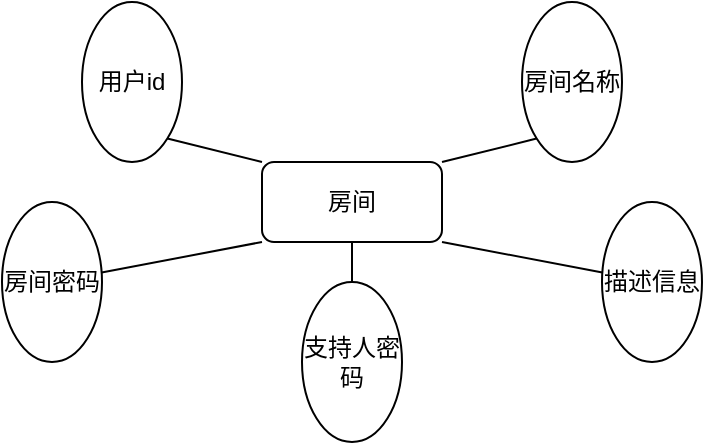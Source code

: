 <mxfile version="18.0.2" type="github"><diagram id="wwKvsSeiZdQgtGcbpDNy" name="第 1 页"><mxGraphModel dx="1422" dy="698" grid="1" gridSize="10" guides="1" tooltips="1" connect="1" arrows="1" fold="1" page="1" pageScale="1" pageWidth="827" pageHeight="1169" math="0" shadow="0"><root><mxCell id="0"/><mxCell id="1" parent="0"/><mxCell id="V3usEWxjDsNEp8bQgMbR-5" style="rounded=0;orthogonalLoop=1;jettySize=auto;html=1;exitX=0;exitY=0;exitDx=0;exitDy=0;entryX=1;entryY=1;entryDx=0;entryDy=0;endArrow=none;endFill=0;" parent="1" source="ZdLB4hxc-VMSMGiIu3Mt-1" target="ZdLB4hxc-VMSMGiIu3Mt-2" edge="1"><mxGeometry relative="1" as="geometry"/></mxCell><mxCell id="V3usEWxjDsNEp8bQgMbR-6" style="rounded=0;orthogonalLoop=1;jettySize=auto;html=1;exitX=1;exitY=0;exitDx=0;exitDy=0;entryX=0;entryY=1;entryDx=0;entryDy=0;endArrow=none;endFill=0;" parent="1" source="ZdLB4hxc-VMSMGiIu3Mt-1" target="ZdLB4hxc-VMSMGiIu3Mt-3" edge="1"><mxGeometry relative="1" as="geometry"/></mxCell><mxCell id="V3usEWxjDsNEp8bQgMbR-7" style="edgeStyle=none;rounded=0;orthogonalLoop=1;jettySize=auto;html=1;exitX=0;exitY=1;exitDx=0;exitDy=0;endArrow=none;endFill=0;" parent="1" source="ZdLB4hxc-VMSMGiIu3Mt-1" target="V3usEWxjDsNEp8bQgMbR-1" edge="1"><mxGeometry relative="1" as="geometry"/></mxCell><mxCell id="V3usEWxjDsNEp8bQgMbR-8" style="edgeStyle=none;rounded=0;orthogonalLoop=1;jettySize=auto;html=1;exitX=0.5;exitY=1;exitDx=0;exitDy=0;entryX=0.5;entryY=0;entryDx=0;entryDy=0;endArrow=none;endFill=0;" parent="1" source="ZdLB4hxc-VMSMGiIu3Mt-1" target="V3usEWxjDsNEp8bQgMbR-4" edge="1"><mxGeometry relative="1" as="geometry"/></mxCell><mxCell id="V3usEWxjDsNEp8bQgMbR-9" style="edgeStyle=none;rounded=0;orthogonalLoop=1;jettySize=auto;html=1;exitX=1;exitY=1;exitDx=0;exitDy=0;endArrow=none;endFill=0;" parent="1" source="ZdLB4hxc-VMSMGiIu3Mt-1" target="V3usEWxjDsNEp8bQgMbR-2" edge="1"><mxGeometry relative="1" as="geometry"/></mxCell><mxCell id="ZdLB4hxc-VMSMGiIu3Mt-1" value="房间" style="rounded=1;whiteSpace=wrap;html=1;" parent="1" vertex="1"><mxGeometry x="160" y="80" width="90" height="40" as="geometry"/></mxCell><mxCell id="ZdLB4hxc-VMSMGiIu3Mt-2" value="用户id" style="ellipse;whiteSpace=wrap;html=1;" parent="1" vertex="1"><mxGeometry x="70" width="50" height="80" as="geometry"/></mxCell><mxCell id="ZdLB4hxc-VMSMGiIu3Mt-3" value="房间名称" style="ellipse;whiteSpace=wrap;html=1;" parent="1" vertex="1"><mxGeometry x="290" width="50" height="80" as="geometry"/></mxCell><mxCell id="V3usEWxjDsNEp8bQgMbR-1" value="房间密码" style="ellipse;whiteSpace=wrap;html=1;" parent="1" vertex="1"><mxGeometry x="30" y="100" width="50" height="80" as="geometry"/></mxCell><mxCell id="V3usEWxjDsNEp8bQgMbR-2" value="描述信息" style="ellipse;whiteSpace=wrap;html=1;" parent="1" vertex="1"><mxGeometry x="330" y="100" width="50" height="80" as="geometry"/></mxCell><mxCell id="V3usEWxjDsNEp8bQgMbR-4" value="支持人密码" style="ellipse;whiteSpace=wrap;html=1;" parent="1" vertex="1"><mxGeometry x="180" y="140" width="50" height="80" as="geometry"/></mxCell></root></mxGraphModel></diagram></mxfile>
